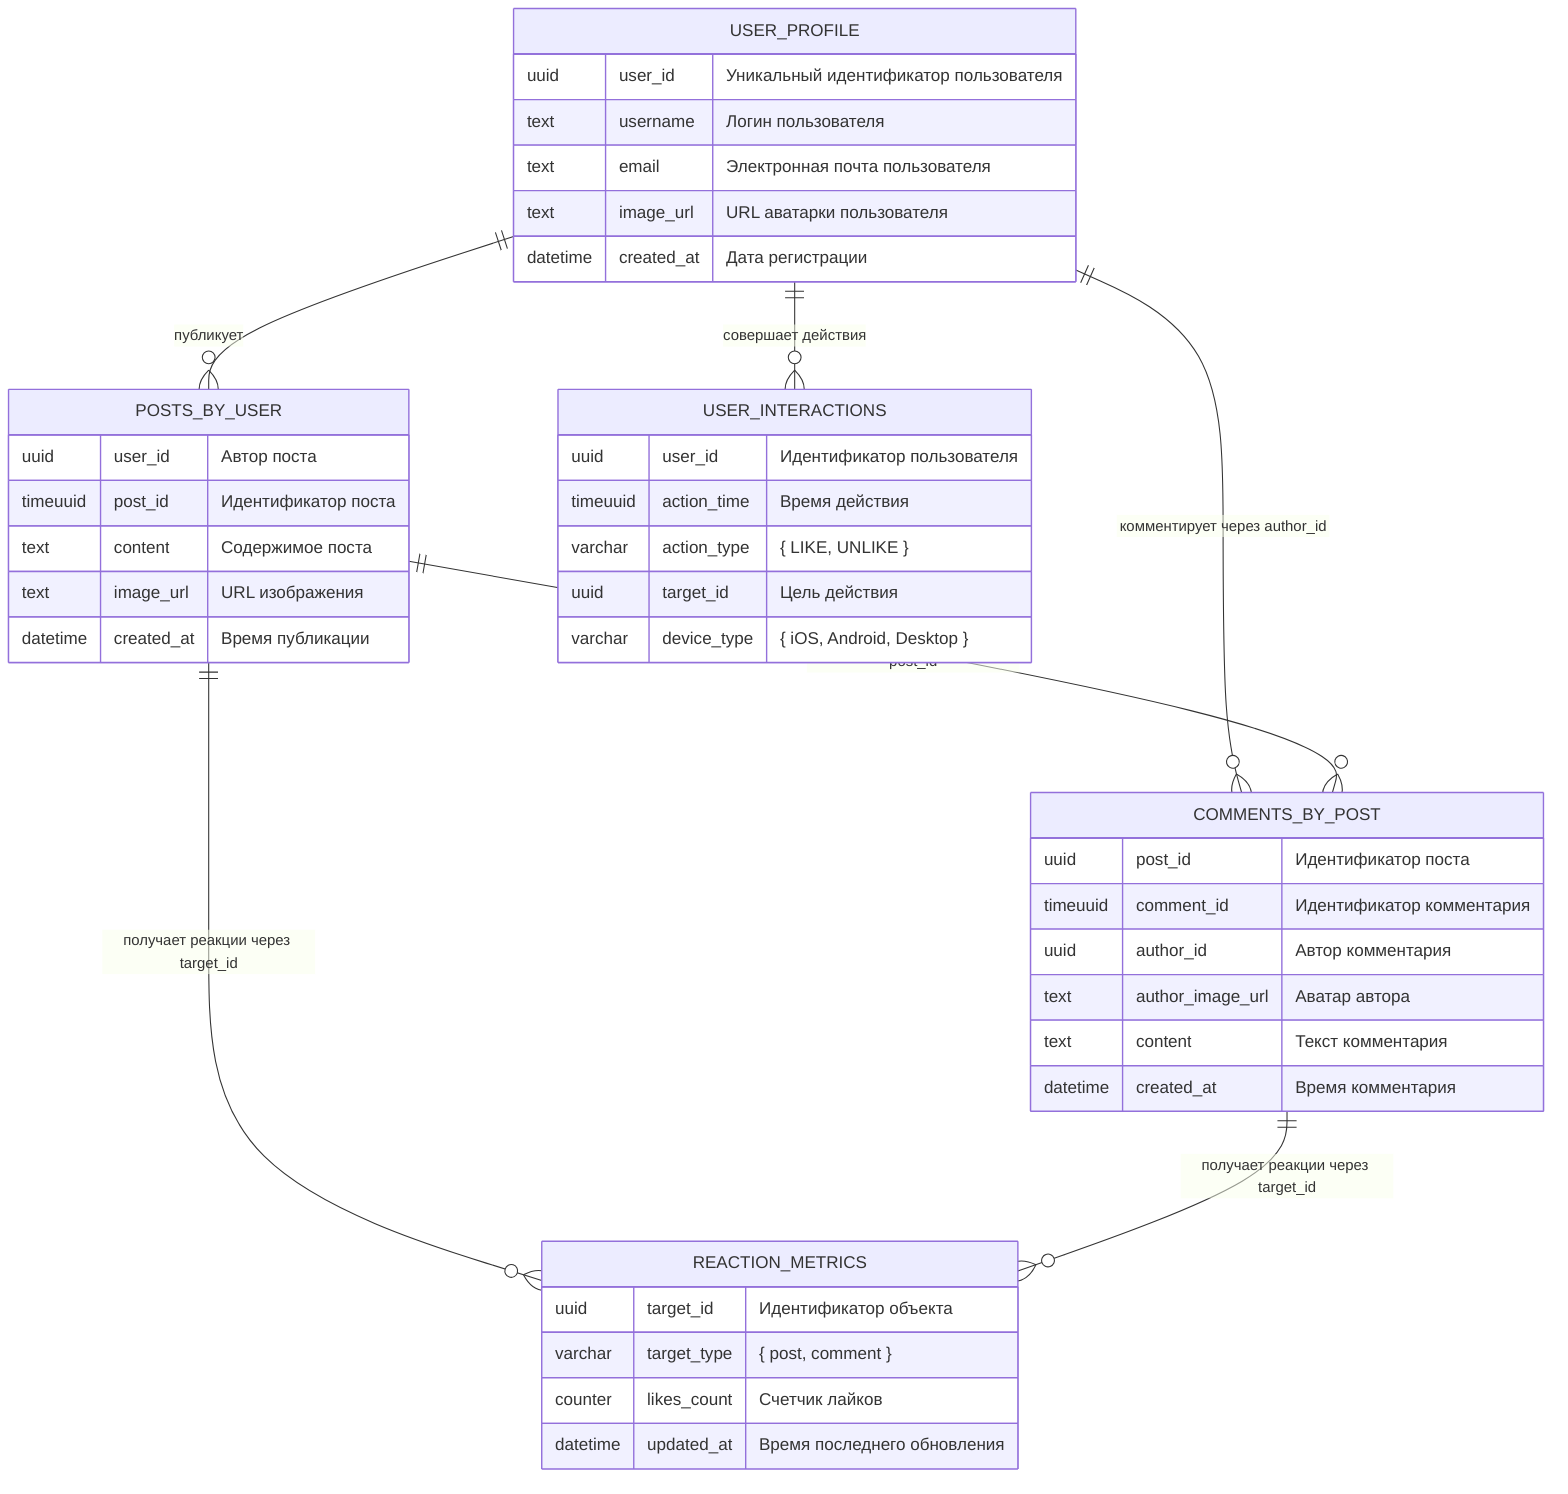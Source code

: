 erDiagram
    USER_PROFILE {
        uuid user_id "Уникальный идентификатор пользователя"
        text username "Логин пользователя"
        text email "Электронная почта пользователя"
        text image_url "URL аватарки пользователя"
        datetime created_at "Дата регистрации"
    }

    POSTS_BY_USER {
        uuid user_id "Автор поста"
        timeuuid post_id "Идентификатор поста"
        text content "Cодержимое поста"
        text image_url "URL изображения"
        datetime created_at "Время публикации"
    }

    COMMENTS_BY_POST {
        uuid post_id "Идентификатор поста"
        timeuuid comment_id "Идентификатор комментария"
        uuid author_id "Автор комментария"
        text author_image_url "Аватар автора"
        text content "Текст комментария"
        datetime created_at "Время комментария"
    }

    USER_INTERACTIONS {
        uuid user_id "Идентификатор пользователя"
        timeuuid action_time "Время действия"
        varchar action_type "{ LIKE, UNLIKE }"
        uuid target_id "Цель действия"
        varchar device_type "{ iOS, Android, Desktop }"
    }

    REACTION_METRICS {
        uuid target_id "Идентификатор объекта"
        varchar target_type "{ post, comment }"
        counter likes_count "Счетчик лайков"
        datetime updated_at "Время последнего обновления"
    }

    USER_PROFILE ||--o{ POSTS_BY_USER : "публикует"
    USER_PROFILE ||--o{ COMMENTS_BY_POST : "комментирует через author_id"
    USER_PROFILE ||--o{ USER_INTERACTIONS : "совершает действия"
    POSTS_BY_USER ||--o{ COMMENTS_BY_POST : "содержит комментарии через post_id"
    POSTS_BY_USER ||--o{ REACTION_METRICS : "получает реакции через target_id"
    COMMENTS_BY_POST ||--o{ REACTION_METRICS : "получает реакции через target_id"